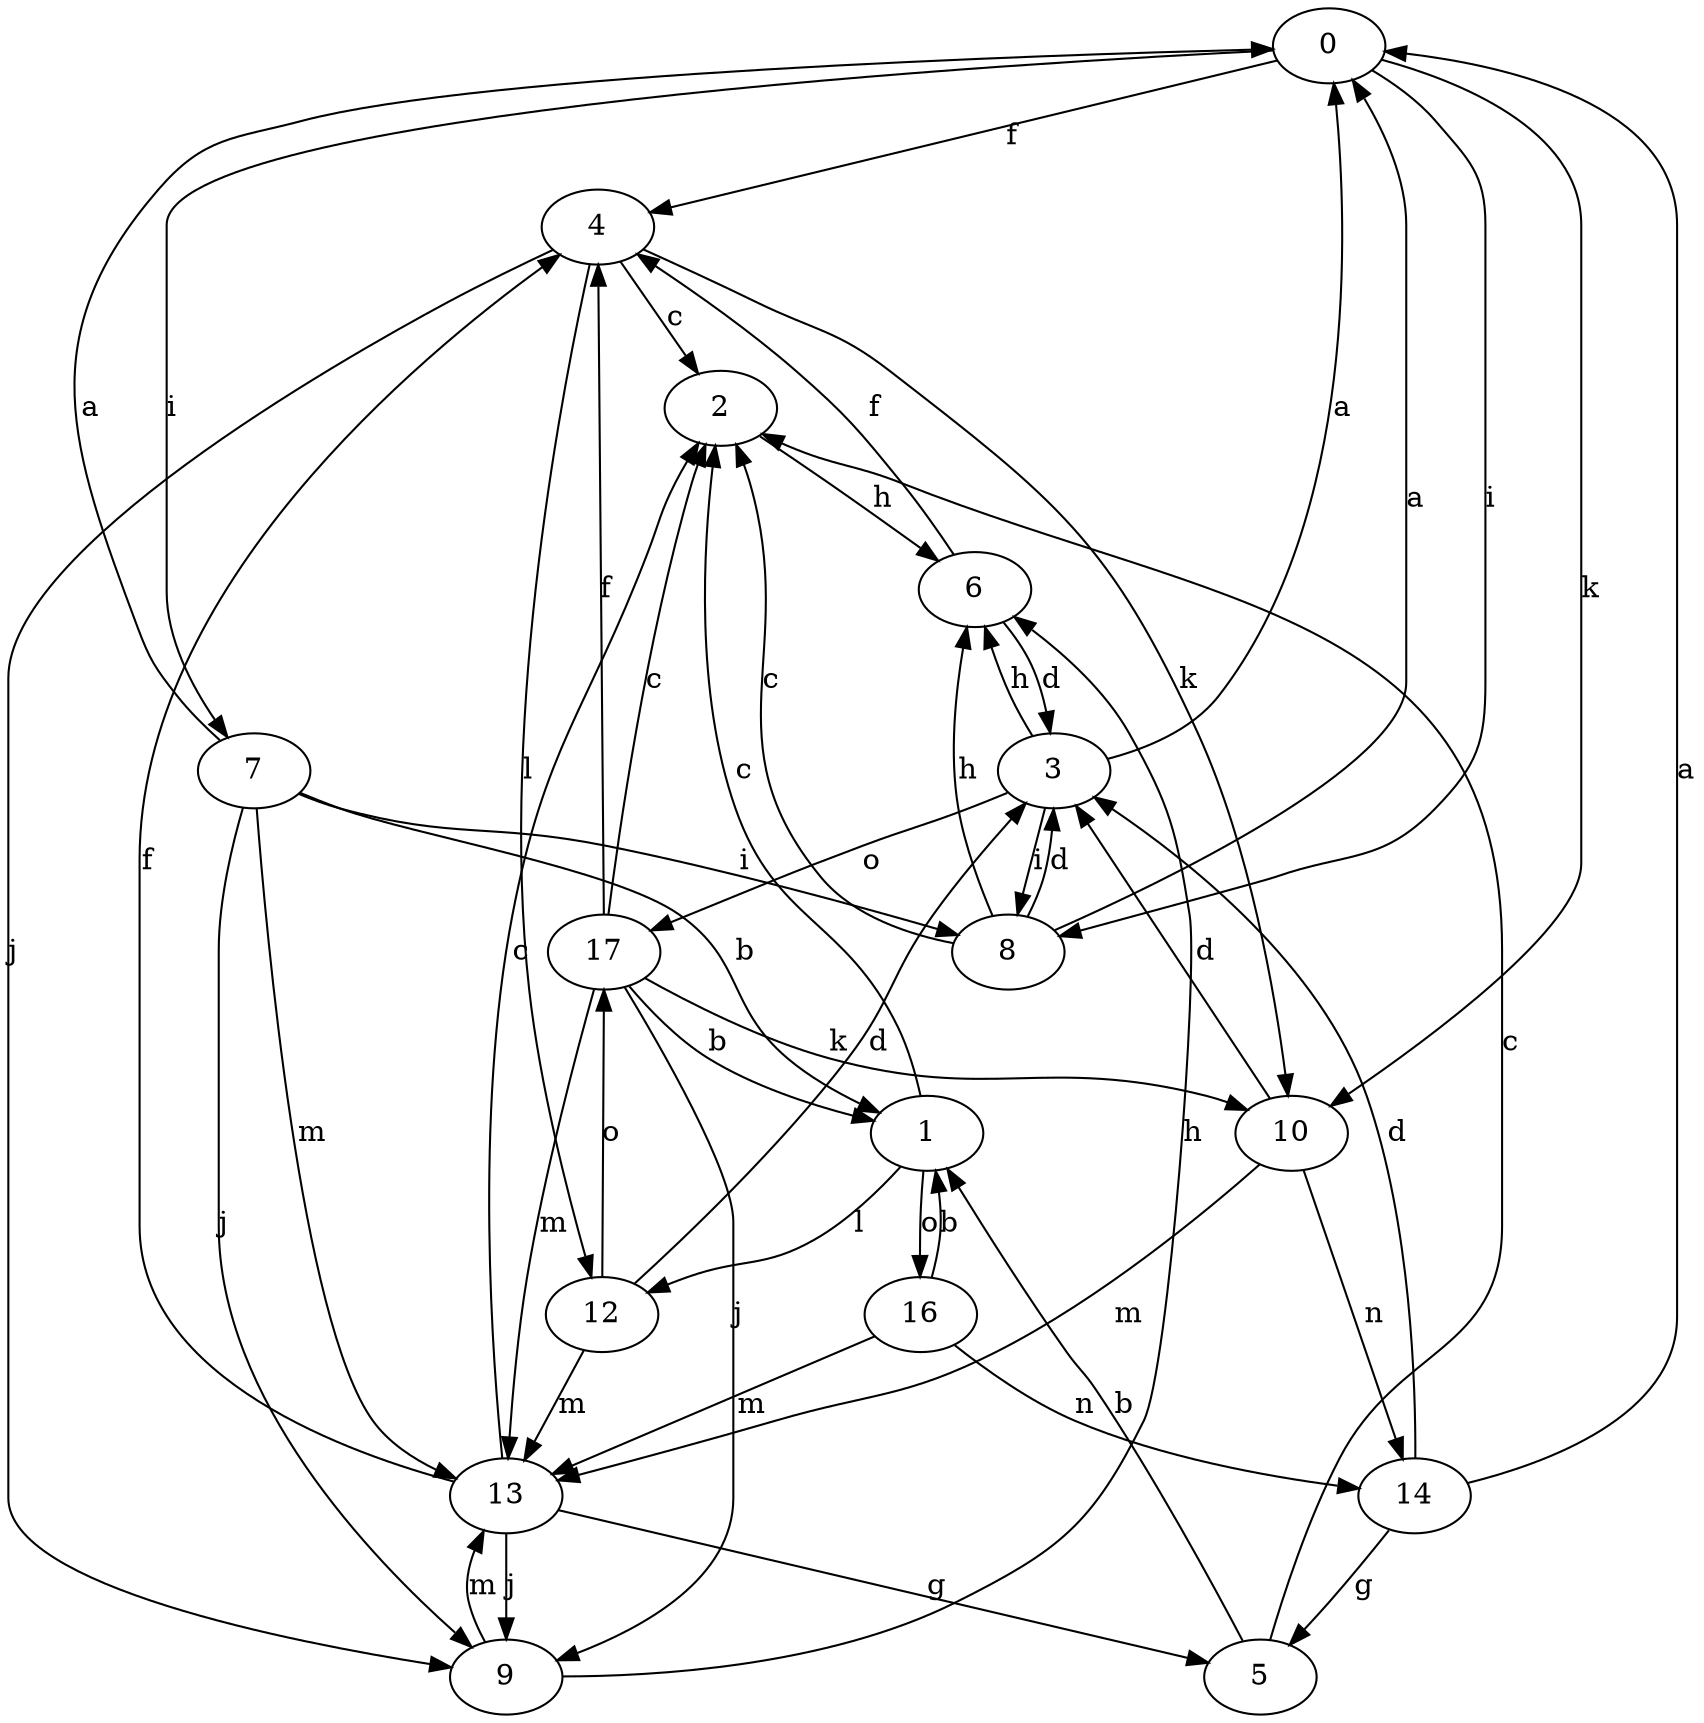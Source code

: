 strict digraph  {
0;
1;
2;
3;
4;
5;
6;
7;
8;
9;
10;
12;
13;
14;
16;
17;
0 -> 4  [label=f];
0 -> 7  [label=i];
0 -> 8  [label=i];
0 -> 10  [label=k];
1 -> 2  [label=c];
1 -> 12  [label=l];
1 -> 16  [label=o];
2 -> 6  [label=h];
3 -> 0  [label=a];
3 -> 6  [label=h];
3 -> 8  [label=i];
3 -> 17  [label=o];
4 -> 2  [label=c];
4 -> 9  [label=j];
4 -> 10  [label=k];
4 -> 12  [label=l];
5 -> 1  [label=b];
5 -> 2  [label=c];
6 -> 3  [label=d];
6 -> 4  [label=f];
7 -> 0  [label=a];
7 -> 1  [label=b];
7 -> 8  [label=i];
7 -> 9  [label=j];
7 -> 13  [label=m];
8 -> 0  [label=a];
8 -> 2  [label=c];
8 -> 3  [label=d];
8 -> 6  [label=h];
9 -> 6  [label=h];
9 -> 13  [label=m];
10 -> 3  [label=d];
10 -> 13  [label=m];
10 -> 14  [label=n];
12 -> 3  [label=d];
12 -> 13  [label=m];
12 -> 17  [label=o];
13 -> 2  [label=c];
13 -> 4  [label=f];
13 -> 5  [label=g];
13 -> 9  [label=j];
14 -> 0  [label=a];
14 -> 3  [label=d];
14 -> 5  [label=g];
16 -> 1  [label=b];
16 -> 13  [label=m];
16 -> 14  [label=n];
17 -> 1  [label=b];
17 -> 2  [label=c];
17 -> 4  [label=f];
17 -> 9  [label=j];
17 -> 10  [label=k];
17 -> 13  [label=m];
}
